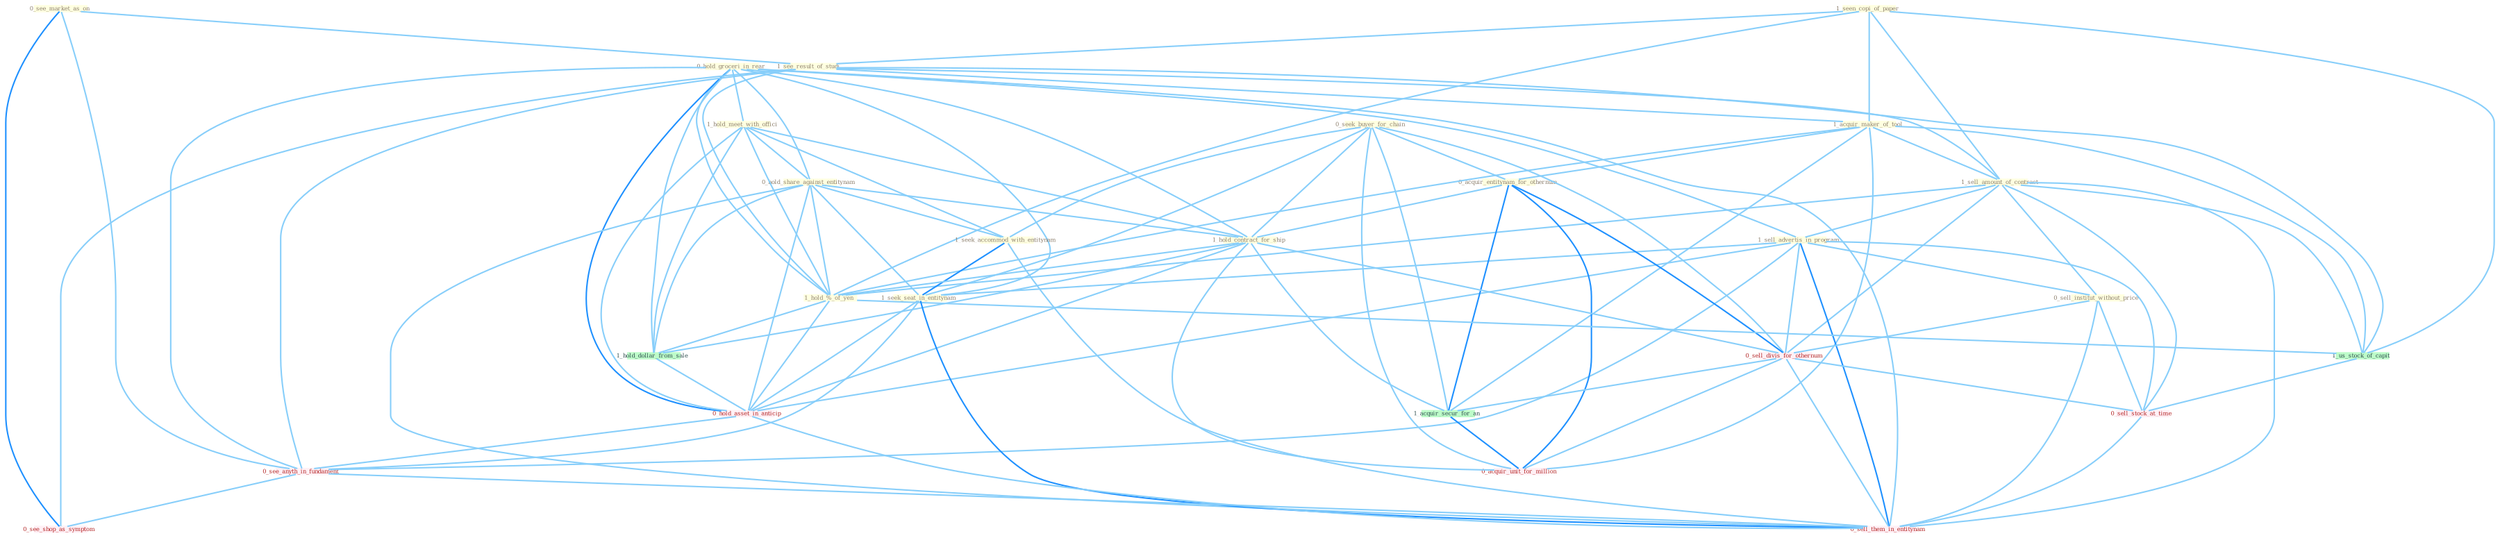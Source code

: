 Graph G{ 
    node
    [shape=polygon,style=filled,width=.5,height=.06,color="#BDFCC9",fixedsize=true,fontsize=4,
    fontcolor="#2f4f4f"];
    {node
    [color="#ffffe0", fontcolor="#8b7d6b"] "0_hold_groceri_in_rear " "0_see_market_as_on " "1_seen_copi_of_paper " "1_hold_meet_with_offici " "0_hold_share_against_entitynam " "1_see_result_of_studi " "1_acquir_maker_of_tool " "0_seek_buyer_for_chain " "1_sell_amount_of_contract " "1_sell_advertis_in_program " "1_seek_accommod_with_entitynam " "0_acquir_entitynam_for_othernum " "0_sell_institut_without_price " "1_hold_contract_for_ship " "1_hold_%_of_yen " "1_seek_seat_in_entitynam "}
{node [color="#fff0f5", fontcolor="#b22222"] "0_sell_divis_for_othernum " "0_hold_asset_in_anticip " "0_sell_stock_at_time " "0_see_anyth_in_fundament " "0_acquir_unit_for_million " "0_see_shop_as_symptom " "0_sell_them_in_entitynam "}
edge [color="#B0E2FF"];

	"0_hold_groceri_in_rear " -- "1_hold_meet_with_offici " [w="1", color="#87cefa" ];
	"0_hold_groceri_in_rear " -- "0_hold_share_against_entitynam " [w="1", color="#87cefa" ];
	"0_hold_groceri_in_rear " -- "1_sell_advertis_in_program " [w="1", color="#87cefa" ];
	"0_hold_groceri_in_rear " -- "1_hold_contract_for_ship " [w="1", color="#87cefa" ];
	"0_hold_groceri_in_rear " -- "1_hold_%_of_yen " [w="1", color="#87cefa" ];
	"0_hold_groceri_in_rear " -- "1_seek_seat_in_entitynam " [w="1", color="#87cefa" ];
	"0_hold_groceri_in_rear " -- "1_hold_dollar_from_sale " [w="1", color="#87cefa" ];
	"0_hold_groceri_in_rear " -- "0_hold_asset_in_anticip " [w="2", color="#1e90ff" , len=0.8];
	"0_hold_groceri_in_rear " -- "0_see_anyth_in_fundament " [w="1", color="#87cefa" ];
	"0_hold_groceri_in_rear " -- "0_sell_them_in_entitynam " [w="1", color="#87cefa" ];
	"0_see_market_as_on " -- "1_see_result_of_studi " [w="1", color="#87cefa" ];
	"0_see_market_as_on " -- "0_see_anyth_in_fundament " [w="1", color="#87cefa" ];
	"0_see_market_as_on " -- "0_see_shop_as_symptom " [w="2", color="#1e90ff" , len=0.8];
	"1_seen_copi_of_paper " -- "1_see_result_of_studi " [w="1", color="#87cefa" ];
	"1_seen_copi_of_paper " -- "1_acquir_maker_of_tool " [w="1", color="#87cefa" ];
	"1_seen_copi_of_paper " -- "1_sell_amount_of_contract " [w="1", color="#87cefa" ];
	"1_seen_copi_of_paper " -- "1_hold_%_of_yen " [w="1", color="#87cefa" ];
	"1_seen_copi_of_paper " -- "1_us_stock_of_capit " [w="1", color="#87cefa" ];
	"1_hold_meet_with_offici " -- "0_hold_share_against_entitynam " [w="1", color="#87cefa" ];
	"1_hold_meet_with_offici " -- "1_seek_accommod_with_entitynam " [w="1", color="#87cefa" ];
	"1_hold_meet_with_offici " -- "1_hold_contract_for_ship " [w="1", color="#87cefa" ];
	"1_hold_meet_with_offici " -- "1_hold_%_of_yen " [w="1", color="#87cefa" ];
	"1_hold_meet_with_offici " -- "1_hold_dollar_from_sale " [w="1", color="#87cefa" ];
	"1_hold_meet_with_offici " -- "0_hold_asset_in_anticip " [w="1", color="#87cefa" ];
	"0_hold_share_against_entitynam " -- "1_seek_accommod_with_entitynam " [w="1", color="#87cefa" ];
	"0_hold_share_against_entitynam " -- "1_hold_contract_for_ship " [w="1", color="#87cefa" ];
	"0_hold_share_against_entitynam " -- "1_hold_%_of_yen " [w="1", color="#87cefa" ];
	"0_hold_share_against_entitynam " -- "1_seek_seat_in_entitynam " [w="1", color="#87cefa" ];
	"0_hold_share_against_entitynam " -- "1_hold_dollar_from_sale " [w="1", color="#87cefa" ];
	"0_hold_share_against_entitynam " -- "0_hold_asset_in_anticip " [w="1", color="#87cefa" ];
	"0_hold_share_against_entitynam " -- "0_sell_them_in_entitynam " [w="1", color="#87cefa" ];
	"1_see_result_of_studi " -- "1_acquir_maker_of_tool " [w="1", color="#87cefa" ];
	"1_see_result_of_studi " -- "1_sell_amount_of_contract " [w="1", color="#87cefa" ];
	"1_see_result_of_studi " -- "1_hold_%_of_yen " [w="1", color="#87cefa" ];
	"1_see_result_of_studi " -- "1_us_stock_of_capit " [w="1", color="#87cefa" ];
	"1_see_result_of_studi " -- "0_see_anyth_in_fundament " [w="1", color="#87cefa" ];
	"1_see_result_of_studi " -- "0_see_shop_as_symptom " [w="1", color="#87cefa" ];
	"1_acquir_maker_of_tool " -- "1_sell_amount_of_contract " [w="1", color="#87cefa" ];
	"1_acquir_maker_of_tool " -- "0_acquir_entitynam_for_othernum " [w="1", color="#87cefa" ];
	"1_acquir_maker_of_tool " -- "1_hold_%_of_yen " [w="1", color="#87cefa" ];
	"1_acquir_maker_of_tool " -- "1_acquir_secur_for_an " [w="1", color="#87cefa" ];
	"1_acquir_maker_of_tool " -- "1_us_stock_of_capit " [w="1", color="#87cefa" ];
	"1_acquir_maker_of_tool " -- "0_acquir_unit_for_million " [w="1", color="#87cefa" ];
	"0_seek_buyer_for_chain " -- "1_seek_accommod_with_entitynam " [w="1", color="#87cefa" ];
	"0_seek_buyer_for_chain " -- "0_acquir_entitynam_for_othernum " [w="1", color="#87cefa" ];
	"0_seek_buyer_for_chain " -- "1_hold_contract_for_ship " [w="1", color="#87cefa" ];
	"0_seek_buyer_for_chain " -- "1_seek_seat_in_entitynam " [w="1", color="#87cefa" ];
	"0_seek_buyer_for_chain " -- "0_sell_divis_for_othernum " [w="1", color="#87cefa" ];
	"0_seek_buyer_for_chain " -- "1_acquir_secur_for_an " [w="1", color="#87cefa" ];
	"0_seek_buyer_for_chain " -- "0_acquir_unit_for_million " [w="1", color="#87cefa" ];
	"1_sell_amount_of_contract " -- "1_sell_advertis_in_program " [w="1", color="#87cefa" ];
	"1_sell_amount_of_contract " -- "0_sell_institut_without_price " [w="1", color="#87cefa" ];
	"1_sell_amount_of_contract " -- "1_hold_%_of_yen " [w="1", color="#87cefa" ];
	"1_sell_amount_of_contract " -- "0_sell_divis_for_othernum " [w="1", color="#87cefa" ];
	"1_sell_amount_of_contract " -- "1_us_stock_of_capit " [w="1", color="#87cefa" ];
	"1_sell_amount_of_contract " -- "0_sell_stock_at_time " [w="1", color="#87cefa" ];
	"1_sell_amount_of_contract " -- "0_sell_them_in_entitynam " [w="1", color="#87cefa" ];
	"1_sell_advertis_in_program " -- "0_sell_institut_without_price " [w="1", color="#87cefa" ];
	"1_sell_advertis_in_program " -- "1_seek_seat_in_entitynam " [w="1", color="#87cefa" ];
	"1_sell_advertis_in_program " -- "0_sell_divis_for_othernum " [w="1", color="#87cefa" ];
	"1_sell_advertis_in_program " -- "0_hold_asset_in_anticip " [w="1", color="#87cefa" ];
	"1_sell_advertis_in_program " -- "0_sell_stock_at_time " [w="1", color="#87cefa" ];
	"1_sell_advertis_in_program " -- "0_see_anyth_in_fundament " [w="1", color="#87cefa" ];
	"1_sell_advertis_in_program " -- "0_sell_them_in_entitynam " [w="2", color="#1e90ff" , len=0.8];
	"1_seek_accommod_with_entitynam " -- "1_seek_seat_in_entitynam " [w="2", color="#1e90ff" , len=0.8];
	"1_seek_accommod_with_entitynam " -- "0_sell_them_in_entitynam " [w="1", color="#87cefa" ];
	"0_acquir_entitynam_for_othernum " -- "1_hold_contract_for_ship " [w="1", color="#87cefa" ];
	"0_acquir_entitynam_for_othernum " -- "0_sell_divis_for_othernum " [w="2", color="#1e90ff" , len=0.8];
	"0_acquir_entitynam_for_othernum " -- "1_acquir_secur_for_an " [w="2", color="#1e90ff" , len=0.8];
	"0_acquir_entitynam_for_othernum " -- "0_acquir_unit_for_million " [w="2", color="#1e90ff" , len=0.8];
	"0_sell_institut_without_price " -- "0_sell_divis_for_othernum " [w="1", color="#87cefa" ];
	"0_sell_institut_without_price " -- "0_sell_stock_at_time " [w="1", color="#87cefa" ];
	"0_sell_institut_without_price " -- "0_sell_them_in_entitynam " [w="1", color="#87cefa" ];
	"1_hold_contract_for_ship " -- "1_hold_%_of_yen " [w="1", color="#87cefa" ];
	"1_hold_contract_for_ship " -- "0_sell_divis_for_othernum " [w="1", color="#87cefa" ];
	"1_hold_contract_for_ship " -- "1_acquir_secur_for_an " [w="1", color="#87cefa" ];
	"1_hold_contract_for_ship " -- "1_hold_dollar_from_sale " [w="1", color="#87cefa" ];
	"1_hold_contract_for_ship " -- "0_hold_asset_in_anticip " [w="1", color="#87cefa" ];
	"1_hold_contract_for_ship " -- "0_acquir_unit_for_million " [w="1", color="#87cefa" ];
	"1_hold_%_of_yen " -- "1_us_stock_of_capit " [w="1", color="#87cefa" ];
	"1_hold_%_of_yen " -- "1_hold_dollar_from_sale " [w="1", color="#87cefa" ];
	"1_hold_%_of_yen " -- "0_hold_asset_in_anticip " [w="1", color="#87cefa" ];
	"1_seek_seat_in_entitynam " -- "0_hold_asset_in_anticip " [w="1", color="#87cefa" ];
	"1_seek_seat_in_entitynam " -- "0_see_anyth_in_fundament " [w="1", color="#87cefa" ];
	"1_seek_seat_in_entitynam " -- "0_sell_them_in_entitynam " [w="2", color="#1e90ff" , len=0.8];
	"0_sell_divis_for_othernum " -- "1_acquir_secur_for_an " [w="1", color="#87cefa" ];
	"0_sell_divis_for_othernum " -- "0_sell_stock_at_time " [w="1", color="#87cefa" ];
	"0_sell_divis_for_othernum " -- "0_acquir_unit_for_million " [w="1", color="#87cefa" ];
	"0_sell_divis_for_othernum " -- "0_sell_them_in_entitynam " [w="1", color="#87cefa" ];
	"1_acquir_secur_for_an " -- "0_acquir_unit_for_million " [w="2", color="#1e90ff" , len=0.8];
	"1_us_stock_of_capit " -- "0_sell_stock_at_time " [w="1", color="#87cefa" ];
	"1_hold_dollar_from_sale " -- "0_hold_asset_in_anticip " [w="1", color="#87cefa" ];
	"0_hold_asset_in_anticip " -- "0_see_anyth_in_fundament " [w="1", color="#87cefa" ];
	"0_hold_asset_in_anticip " -- "0_sell_them_in_entitynam " [w="1", color="#87cefa" ];
	"0_sell_stock_at_time " -- "0_sell_them_in_entitynam " [w="1", color="#87cefa" ];
	"0_see_anyth_in_fundament " -- "0_see_shop_as_symptom " [w="1", color="#87cefa" ];
	"0_see_anyth_in_fundament " -- "0_sell_them_in_entitynam " [w="1", color="#87cefa" ];
}